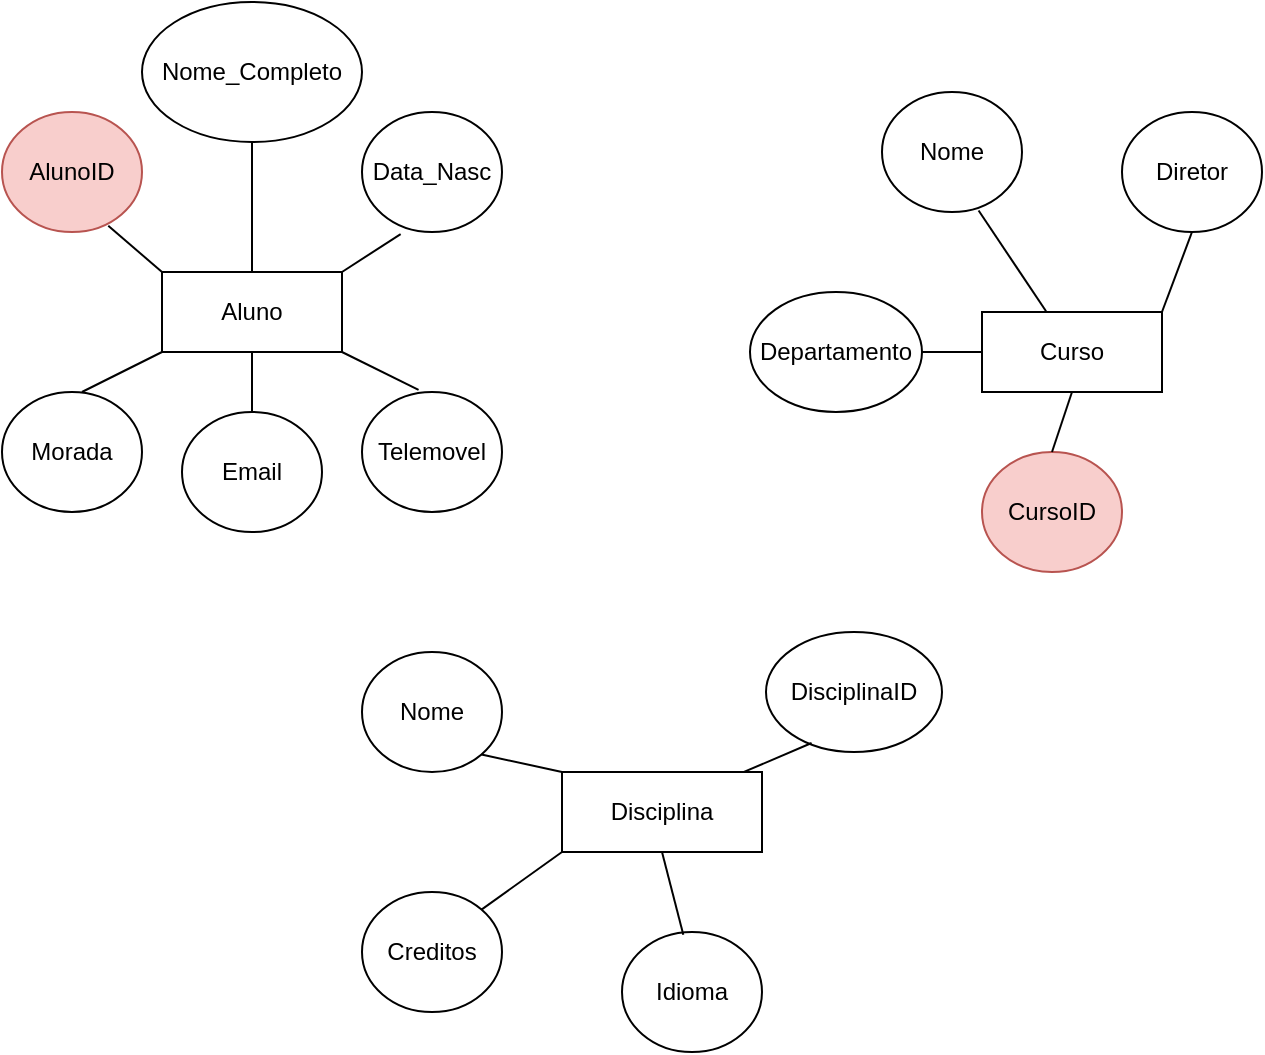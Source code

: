<mxfile version="26.0.11">
  <diagram name="Página-1" id="xQnovFiWDbvzSh2uflHf">
    <mxGraphModel dx="960" dy="519" grid="1" gridSize="10" guides="1" tooltips="1" connect="1" arrows="1" fold="1" page="1" pageScale="1" pageWidth="827" pageHeight="1169" math="0" shadow="0">
      <root>
        <mxCell id="0" />
        <mxCell id="1" parent="0" />
        <mxCell id="mar3C-3rAJ4-wgC8G30U-18" value="AlunoID" style="ellipse;whiteSpace=wrap;html=1;fillColor=#f8cecc;strokeColor=#b85450;" vertex="1" parent="1">
          <mxGeometry x="40" y="80" width="70" height="60" as="geometry" />
        </mxCell>
        <mxCell id="mar3C-3rAJ4-wgC8G30U-22" value="Curso" style="rounded=0;whiteSpace=wrap;html=1;" vertex="1" parent="1">
          <mxGeometry x="530" y="180" width="90" height="40" as="geometry" />
        </mxCell>
        <mxCell id="mar3C-3rAJ4-wgC8G30U-23" value="Aluno" style="rounded=0;whiteSpace=wrap;html=1;" vertex="1" parent="1">
          <mxGeometry x="120" y="160" width="90" height="40" as="geometry" />
        </mxCell>
        <mxCell id="mar3C-3rAJ4-wgC8G30U-24" value="Disciplina" style="rounded=0;whiteSpace=wrap;html=1;" vertex="1" parent="1">
          <mxGeometry x="320" y="410" width="100" height="40" as="geometry" />
        </mxCell>
        <mxCell id="mar3C-3rAJ4-wgC8G30U-25" value="Nome_Completo" style="ellipse;whiteSpace=wrap;html=1;" vertex="1" parent="1">
          <mxGeometry x="110" y="25" width="110" height="70" as="geometry" />
        </mxCell>
        <mxCell id="mar3C-3rAJ4-wgC8G30U-26" value="Data_Nasc" style="ellipse;whiteSpace=wrap;html=1;" vertex="1" parent="1">
          <mxGeometry x="220" y="80" width="70" height="60" as="geometry" />
        </mxCell>
        <mxCell id="mar3C-3rAJ4-wgC8G30U-27" value="Morada" style="ellipse;whiteSpace=wrap;html=1;" vertex="1" parent="1">
          <mxGeometry x="40" y="220" width="70" height="60" as="geometry" />
        </mxCell>
        <mxCell id="mar3C-3rAJ4-wgC8G30U-28" value="Email" style="ellipse;whiteSpace=wrap;html=1;" vertex="1" parent="1">
          <mxGeometry x="130" y="230" width="70" height="60" as="geometry" />
        </mxCell>
        <mxCell id="mar3C-3rAJ4-wgC8G30U-29" value="Telemovel" style="ellipse;whiteSpace=wrap;html=1;" vertex="1" parent="1">
          <mxGeometry x="220" y="220" width="70" height="60" as="geometry" />
        </mxCell>
        <mxCell id="mar3C-3rAJ4-wgC8G30U-30" value="" style="endArrow=none;html=1;rounded=0;entryX=0.5;entryY=1;entryDx=0;entryDy=0;exitX=0.5;exitY=0;exitDx=0;exitDy=0;" edge="1" parent="1" source="mar3C-3rAJ4-wgC8G30U-23" target="mar3C-3rAJ4-wgC8G30U-25">
          <mxGeometry width="50" height="50" relative="1" as="geometry">
            <mxPoint x="110" y="170" as="sourcePoint" />
            <mxPoint x="160" y="120" as="targetPoint" />
          </mxGeometry>
        </mxCell>
        <mxCell id="mar3C-3rAJ4-wgC8G30U-31" value="" style="endArrow=none;html=1;rounded=0;entryX=0.276;entryY=1.017;entryDx=0;entryDy=0;exitX=1;exitY=0;exitDx=0;exitDy=0;entryPerimeter=0;" edge="1" parent="1" source="mar3C-3rAJ4-wgC8G30U-23" target="mar3C-3rAJ4-wgC8G30U-26">
          <mxGeometry width="50" height="50" relative="1" as="geometry">
            <mxPoint x="175" y="170" as="sourcePoint" />
            <mxPoint x="175" y="105" as="targetPoint" />
          </mxGeometry>
        </mxCell>
        <mxCell id="mar3C-3rAJ4-wgC8G30U-32" value="" style="endArrow=none;html=1;rounded=0;entryX=0.759;entryY=0.948;entryDx=0;entryDy=0;exitX=0;exitY=0;exitDx=0;exitDy=0;entryPerimeter=0;" edge="1" parent="1" source="mar3C-3rAJ4-wgC8G30U-23" target="mar3C-3rAJ4-wgC8G30U-18">
          <mxGeometry width="50" height="50" relative="1" as="geometry">
            <mxPoint x="109.31" y="205" as="sourcePoint" />
            <mxPoint x="109.31" y="140" as="targetPoint" />
          </mxGeometry>
        </mxCell>
        <mxCell id="mar3C-3rAJ4-wgC8G30U-33" value="" style="endArrow=none;html=1;rounded=0;entryX=0.571;entryY=0;entryDx=0;entryDy=0;exitX=0;exitY=1;exitDx=0;exitDy=0;entryPerimeter=0;" edge="1" parent="1" source="mar3C-3rAJ4-wgC8G30U-23" target="mar3C-3rAJ4-wgC8G30U-27">
          <mxGeometry width="50" height="50" relative="1" as="geometry">
            <mxPoint x="195" y="190" as="sourcePoint" />
            <mxPoint x="195" y="125" as="targetPoint" />
          </mxGeometry>
        </mxCell>
        <mxCell id="mar3C-3rAJ4-wgC8G30U-34" value="" style="endArrow=none;html=1;rounded=0;entryX=0.5;entryY=1;entryDx=0;entryDy=0;exitX=0.5;exitY=0;exitDx=0;exitDy=0;" edge="1" parent="1" source="mar3C-3rAJ4-wgC8G30U-28" target="mar3C-3rAJ4-wgC8G30U-23">
          <mxGeometry width="50" height="50" relative="1" as="geometry">
            <mxPoint x="205" y="200" as="sourcePoint" />
            <mxPoint x="205" y="135" as="targetPoint" />
          </mxGeometry>
        </mxCell>
        <mxCell id="mar3C-3rAJ4-wgC8G30U-35" value="" style="endArrow=none;html=1;rounded=0;entryX=1;entryY=1;entryDx=0;entryDy=0;exitX=0.404;exitY=-0.018;exitDx=0;exitDy=0;exitPerimeter=0;" edge="1" parent="1" source="mar3C-3rAJ4-wgC8G30U-29" target="mar3C-3rAJ4-wgC8G30U-23">
          <mxGeometry width="50" height="50" relative="1" as="geometry">
            <mxPoint x="215" y="210" as="sourcePoint" />
            <mxPoint x="215" y="145" as="targetPoint" />
          </mxGeometry>
        </mxCell>
        <mxCell id="mar3C-3rAJ4-wgC8G30U-36" value="Nome" style="ellipse;whiteSpace=wrap;html=1;" vertex="1" parent="1">
          <mxGeometry x="480" y="70" width="70" height="60" as="geometry" />
        </mxCell>
        <mxCell id="mar3C-3rAJ4-wgC8G30U-37" value="Departamento" style="ellipse;whiteSpace=wrap;html=1;" vertex="1" parent="1">
          <mxGeometry x="414" y="170" width="86" height="60" as="geometry" />
        </mxCell>
        <mxCell id="mar3C-3rAJ4-wgC8G30U-38" value="Diretor" style="ellipse;whiteSpace=wrap;html=1;" vertex="1" parent="1">
          <mxGeometry x="600" y="80" width="70" height="60" as="geometry" />
        </mxCell>
        <mxCell id="mar3C-3rAJ4-wgC8G30U-39" value="CursoID" style="ellipse;whiteSpace=wrap;html=1;fillColor=#f8cecc;strokeColor=#b85450;" vertex="1" parent="1">
          <mxGeometry x="530" y="250" width="70" height="60" as="geometry" />
        </mxCell>
        <mxCell id="mar3C-3rAJ4-wgC8G30U-40" value="" style="endArrow=none;html=1;rounded=0;entryX=0.5;entryY=0;entryDx=0;entryDy=0;exitX=0.5;exitY=1;exitDx=0;exitDy=0;" edge="1" parent="1" source="mar3C-3rAJ4-wgC8G30U-22" target="mar3C-3rAJ4-wgC8G30U-39">
          <mxGeometry width="50" height="50" relative="1" as="geometry">
            <mxPoint x="220" y="170" as="sourcePoint" />
            <mxPoint x="249" y="151" as="targetPoint" />
          </mxGeometry>
        </mxCell>
        <mxCell id="mar3C-3rAJ4-wgC8G30U-41" value="" style="endArrow=none;html=1;rounded=0;entryX=0;entryY=0.5;entryDx=0;entryDy=0;exitX=1;exitY=0.5;exitDx=0;exitDy=0;" edge="1" parent="1" source="mar3C-3rAJ4-wgC8G30U-37" target="mar3C-3rAJ4-wgC8G30U-22">
          <mxGeometry width="50" height="50" relative="1" as="geometry">
            <mxPoint x="585" y="230" as="sourcePoint" />
            <mxPoint x="575" y="260" as="targetPoint" />
          </mxGeometry>
        </mxCell>
        <mxCell id="mar3C-3rAJ4-wgC8G30U-42" value="" style="endArrow=none;html=1;rounded=0;entryX=1;entryY=0;entryDx=0;entryDy=0;exitX=0.5;exitY=1;exitDx=0;exitDy=0;" edge="1" parent="1" source="mar3C-3rAJ4-wgC8G30U-38" target="mar3C-3rAJ4-wgC8G30U-22">
          <mxGeometry width="50" height="50" relative="1" as="geometry">
            <mxPoint x="595" y="240" as="sourcePoint" />
            <mxPoint x="585" y="270" as="targetPoint" />
          </mxGeometry>
        </mxCell>
        <mxCell id="mar3C-3rAJ4-wgC8G30U-43" value="" style="endArrow=none;html=1;rounded=0;entryX=0.356;entryY=-0.009;entryDx=0;entryDy=0;exitX=0.69;exitY=0.988;exitDx=0;exitDy=0;exitPerimeter=0;entryPerimeter=0;" edge="1" parent="1" source="mar3C-3rAJ4-wgC8G30U-36" target="mar3C-3rAJ4-wgC8G30U-22">
          <mxGeometry width="50" height="50" relative="1" as="geometry">
            <mxPoint x="605" y="250" as="sourcePoint" />
            <mxPoint x="595" y="280" as="targetPoint" />
          </mxGeometry>
        </mxCell>
        <mxCell id="mar3C-3rAJ4-wgC8G30U-44" value="Nome" style="ellipse;whiteSpace=wrap;html=1;" vertex="1" parent="1">
          <mxGeometry x="220" y="350" width="70" height="60" as="geometry" />
        </mxCell>
        <mxCell id="mar3C-3rAJ4-wgC8G30U-45" value="Creditos" style="ellipse;whiteSpace=wrap;html=1;" vertex="1" parent="1">
          <mxGeometry x="220" y="470" width="70" height="60" as="geometry" />
        </mxCell>
        <mxCell id="mar3C-3rAJ4-wgC8G30U-46" value="Idioma" style="ellipse;whiteSpace=wrap;html=1;" vertex="1" parent="1">
          <mxGeometry x="350" y="490" width="70" height="60" as="geometry" />
        </mxCell>
        <mxCell id="mar3C-3rAJ4-wgC8G30U-47" value="" style="endArrow=none;html=1;rounded=0;entryX=1;entryY=1;entryDx=0;entryDy=0;exitX=0;exitY=0;exitDx=0;exitDy=0;" edge="1" parent="1" source="mar3C-3rAJ4-wgC8G30U-24" target="mar3C-3rAJ4-wgC8G30U-44">
          <mxGeometry width="50" height="50" relative="1" as="geometry">
            <mxPoint x="585" y="230" as="sourcePoint" />
            <mxPoint x="575" y="260" as="targetPoint" />
          </mxGeometry>
        </mxCell>
        <mxCell id="mar3C-3rAJ4-wgC8G30U-48" value="" style="endArrow=none;html=1;rounded=0;entryX=1;entryY=0;entryDx=0;entryDy=0;exitX=0;exitY=1;exitDx=0;exitDy=0;" edge="1" parent="1" source="mar3C-3rAJ4-wgC8G30U-24" target="mar3C-3rAJ4-wgC8G30U-45">
          <mxGeometry width="50" height="50" relative="1" as="geometry">
            <mxPoint x="330" y="420" as="sourcePoint" />
            <mxPoint x="290" y="411" as="targetPoint" />
          </mxGeometry>
        </mxCell>
        <mxCell id="mar3C-3rAJ4-wgC8G30U-49" value="" style="endArrow=none;html=1;rounded=0;entryX=0.5;entryY=1;entryDx=0;entryDy=0;exitX=0.438;exitY=0.022;exitDx=0;exitDy=0;exitPerimeter=0;" edge="1" parent="1" source="mar3C-3rAJ4-wgC8G30U-46" target="mar3C-3rAJ4-wgC8G30U-24">
          <mxGeometry width="50" height="50" relative="1" as="geometry">
            <mxPoint x="340" y="430" as="sourcePoint" />
            <mxPoint x="300" y="421" as="targetPoint" />
          </mxGeometry>
        </mxCell>
        <mxCell id="mar3C-3rAJ4-wgC8G30U-50" value="DisciplinaID" style="ellipse;whiteSpace=wrap;html=1;" vertex="1" parent="1">
          <mxGeometry x="422" y="340" width="88" height="60" as="geometry" />
        </mxCell>
        <mxCell id="mar3C-3rAJ4-wgC8G30U-51" value="" style="endArrow=none;html=1;rounded=0;entryX=0.91;entryY=-0.001;entryDx=0;entryDy=0;exitX=0.259;exitY=0.925;exitDx=0;exitDy=0;exitPerimeter=0;entryPerimeter=0;" edge="1" parent="1" source="mar3C-3rAJ4-wgC8G30U-50" target="mar3C-3rAJ4-wgC8G30U-24">
          <mxGeometry width="50" height="50" relative="1" as="geometry">
            <mxPoint x="330" y="460" as="sourcePoint" />
            <mxPoint x="290" y="489" as="targetPoint" />
          </mxGeometry>
        </mxCell>
      </root>
    </mxGraphModel>
  </diagram>
</mxfile>
